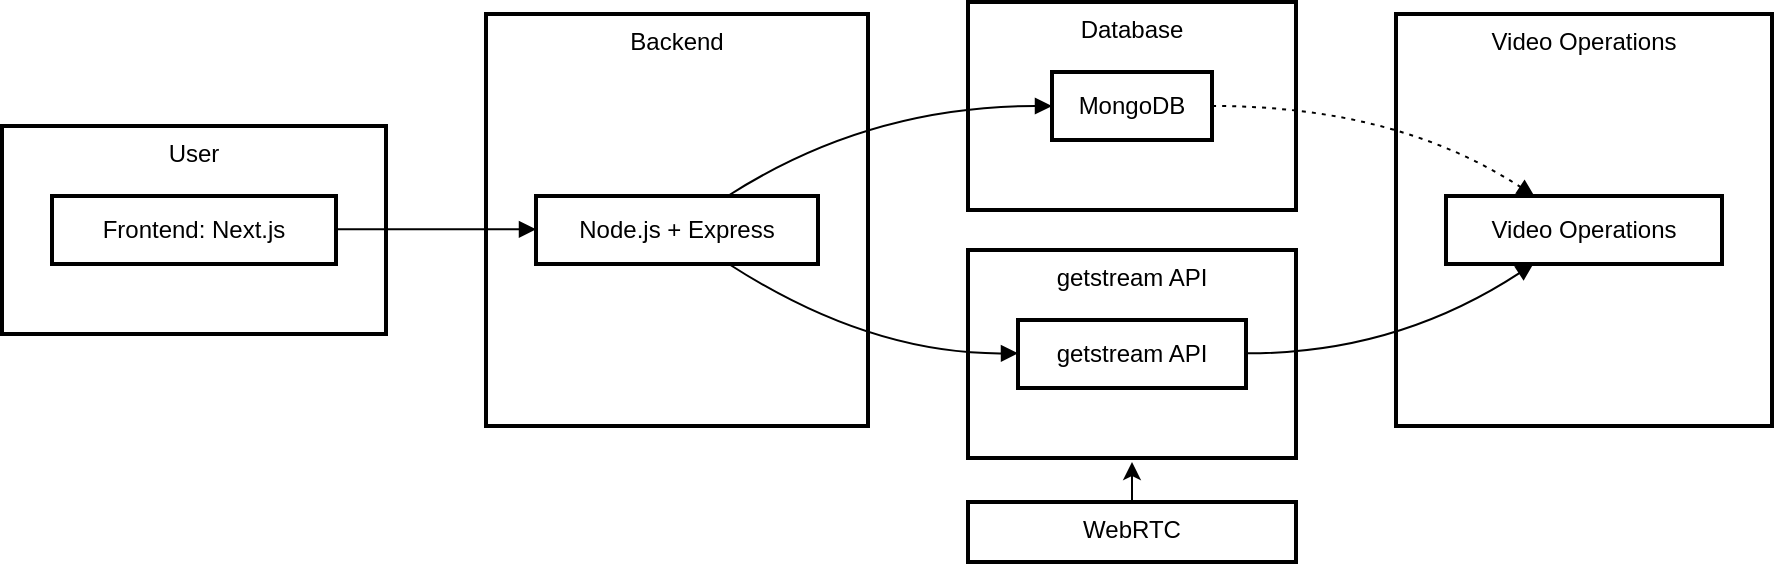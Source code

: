 <mxfile version="24.6.4" type="github">
  <diagram name="Page-1" id="92S_KzczbCEdf1gsdTc2">
    <mxGraphModel dx="2206" dy="1824" grid="1" gridSize="10" guides="1" tooltips="1" connect="1" arrows="1" fold="1" page="1" pageScale="1" pageWidth="850" pageHeight="1100" math="0" shadow="0">
      <root>
        <mxCell id="0" />
        <mxCell id="1" parent="0" />
        <mxCell id="2" value="Video Operations" style="whiteSpace=wrap;strokeWidth=2;verticalAlign=top;" parent="1" vertex="1">
          <mxGeometry x="697" y="6" width="188" height="206" as="geometry" />
        </mxCell>
        <mxCell id="3" value="Video Operations" style="whiteSpace=wrap;strokeWidth=2;" parent="1" vertex="1">
          <mxGeometry x="722" y="97" width="138" height="34" as="geometry" />
        </mxCell>
        <mxCell id="4" value="getstream API" style="whiteSpace=wrap;strokeWidth=2;verticalAlign=top;" parent="1" vertex="1">
          <mxGeometry x="483" y="124" width="164" height="104" as="geometry" />
        </mxCell>
        <mxCell id="5" value="getstream API" style="whiteSpace=wrap;strokeWidth=2;" parent="1" vertex="1">
          <mxGeometry x="508" y="159" width="114" height="34" as="geometry" />
        </mxCell>
        <mxCell id="6" value="Database" style="whiteSpace=wrap;strokeWidth=2;verticalAlign=top;" parent="1" vertex="1">
          <mxGeometry x="483" width="164" height="104" as="geometry" />
        </mxCell>
        <mxCell id="7" value="MongoDB" style="whiteSpace=wrap;strokeWidth=2;" parent="1" vertex="1">
          <mxGeometry x="525" y="35" width="80" height="34" as="geometry" />
        </mxCell>
        <mxCell id="8" value="Backend" style="whiteSpace=wrap;strokeWidth=2;verticalAlign=top;" parent="1" vertex="1">
          <mxGeometry x="242" y="6" width="191" height="206" as="geometry" />
        </mxCell>
        <mxCell id="9" value="Node.js + Express" style="whiteSpace=wrap;strokeWidth=2;" parent="1" vertex="1">
          <mxGeometry x="267" y="97" width="141" height="34" as="geometry" />
        </mxCell>
        <mxCell id="10" value="User" style="whiteSpace=wrap;strokeWidth=2;verticalAlign=top;" parent="1" vertex="1">
          <mxGeometry y="62" width="192" height="104" as="geometry" />
        </mxCell>
        <mxCell id="11" value="Frontend: Next.js" style="whiteSpace=wrap;strokeWidth=2;" parent="1" vertex="1">
          <mxGeometry x="25" y="97" width="142" height="34" as="geometry" />
        </mxCell>
        <mxCell id="12" value="" style="curved=1;startArrow=none;endArrow=block;exitX=1;exitY=0.49;entryX=0;entryY=0.49;" parent="1" source="11" target="9" edge="1">
          <mxGeometry relative="1" as="geometry">
            <Array as="points" />
          </mxGeometry>
        </mxCell>
        <mxCell id="13" value="" style="curved=1;startArrow=none;endArrow=block;exitX=0.68;exitY=0;entryX=0;entryY=0.5;" parent="1" source="9" target="7" edge="1">
          <mxGeometry relative="1" as="geometry">
            <Array as="points">
              <mxPoint x="433" y="52" />
            </Array>
          </mxGeometry>
        </mxCell>
        <mxCell id="14" value="" style="curved=1;startArrow=none;endArrow=block;exitX=0.68;exitY=0.99;entryX=0;entryY=0.49;" parent="1" source="9" target="5" edge="1">
          <mxGeometry relative="1" as="geometry">
            <Array as="points">
              <mxPoint x="433" y="176" />
            </Array>
          </mxGeometry>
        </mxCell>
        <mxCell id="15" value="" style="curved=1;dashed=1;dashPattern=2 3;startArrow=none;endArrow=block;exitX=1;exitY=0.5;entryX=0.32;entryY=0;" parent="1" source="7" target="3" edge="1">
          <mxGeometry relative="1" as="geometry">
            <Array as="points">
              <mxPoint x="697" y="52" />
            </Array>
          </mxGeometry>
        </mxCell>
        <mxCell id="16" value="" style="curved=1;startArrow=none;endArrow=block;exitX=1;exitY=0.49;entryX=0.32;entryY=0.99;" parent="1" source="5" target="3" edge="1">
          <mxGeometry relative="1" as="geometry">
            <Array as="points">
              <mxPoint x="697" y="176" />
            </Array>
          </mxGeometry>
        </mxCell>
        <mxCell id="U_0_Eo1TZh8uOVmO2iSx-19" style="edgeStyle=orthogonalEdgeStyle;rounded=0;orthogonalLoop=1;jettySize=auto;html=1;" edge="1" parent="1" source="U_0_Eo1TZh8uOVmO2iSx-16">
          <mxGeometry relative="1" as="geometry">
            <mxPoint x="565" y="230" as="targetPoint" />
          </mxGeometry>
        </mxCell>
        <mxCell id="U_0_Eo1TZh8uOVmO2iSx-16" value="WebRTC" style="whiteSpace=wrap;strokeWidth=2;verticalAlign=top;" vertex="1" parent="1">
          <mxGeometry x="483" y="250" width="164" height="30" as="geometry" />
        </mxCell>
      </root>
    </mxGraphModel>
  </diagram>
</mxfile>
